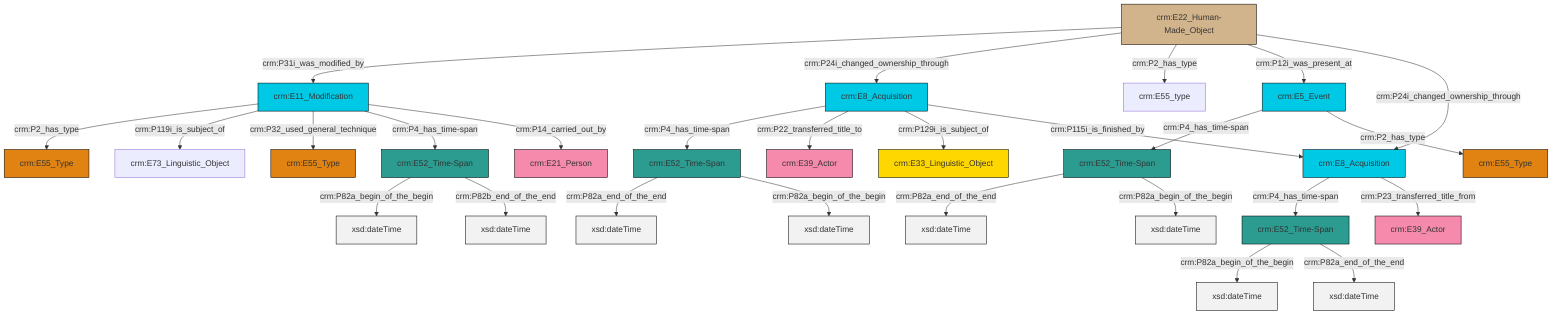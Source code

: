 graph TD
classDef Literal fill:#f2f2f2,stroke:#000000;
classDef CRM_Entity fill:#FFFFFF,stroke:#000000;
classDef Temporal_Entity fill:#00C9E6, stroke:#000000;
classDef Type fill:#E18312, stroke:#000000;
classDef Time-Span fill:#2C9C91, stroke:#000000;
classDef Appellation fill:#FFEB7F, stroke:#000000;
classDef Place fill:#008836, stroke:#000000;
classDef Persistent_Item fill:#B266B2, stroke:#000000;
classDef Conceptual_Object fill:#FFD700, stroke:#000000;
classDef Physical_Thing fill:#D2B48C, stroke:#000000;
classDef Actor fill:#f58aad, stroke:#000000;
classDef PC_Classes fill:#4ce600, stroke:#000000;
classDef Multi fill:#cccccc,stroke:#000000;

0["crm:E8_Acquisition"]:::Temporal_Entity -->|crm:P4_has_time-span| 1["crm:E52_Time-Span"]:::Time-Span
2["crm:E52_Time-Span"]:::Time-Span -->|crm:P82a_end_of_the_end| 3[xsd:dateTime]:::Literal
4["crm:E52_Time-Span"]:::Time-Span -->|crm:P82a_begin_of_the_begin| 5[xsd:dateTime]:::Literal
0["crm:E8_Acquisition"]:::Temporal_Entity -->|crm:P22_transferred_title_to| 16["crm:E39_Actor"]:::Actor
17["crm:E11_Modification"]:::Temporal_Entity -->|crm:P2_has_type| 6["crm:E55_Type"]:::Type
17["crm:E11_Modification"]:::Temporal_Entity -->|crm:P119i_is_subject_of| 12["crm:E73_Linguistic_Object"]:::Default
8["crm:E22_Human-Made_Object"]:::Physical_Thing -->|crm:P31i_was_modified_by| 17["crm:E11_Modification"]:::Temporal_Entity
14["crm:E52_Time-Span"]:::Time-Span -->|crm:P82a_begin_of_the_begin| 24[xsd:dateTime]:::Literal
8["crm:E22_Human-Made_Object"]:::Physical_Thing -->|crm:P24i_changed_ownership_through| 0["crm:E8_Acquisition"]:::Temporal_Entity
29["crm:E8_Acquisition"]:::Temporal_Entity -->|crm:P4_has_time-span| 14["crm:E52_Time-Span"]:::Time-Span
1["crm:E52_Time-Span"]:::Time-Span -->|crm:P82a_end_of_the_end| 33[xsd:dateTime]:::Literal
2["crm:E52_Time-Span"]:::Time-Span -->|crm:P82a_begin_of_the_begin| 34[xsd:dateTime]:::Literal
20["crm:E5_Event"]:::Temporal_Entity -->|crm:P4_has_time-span| 2["crm:E52_Time-Span"]:::Time-Span
17["crm:E11_Modification"]:::Temporal_Entity -->|crm:P32_used_general_technique| 31["crm:E55_Type"]:::Type
0["crm:E8_Acquisition"]:::Temporal_Entity -->|crm:P129i_is_subject_of| 27["crm:E33_Linguistic_Object"]:::Conceptual_Object
0["crm:E8_Acquisition"]:::Temporal_Entity -->|crm:P115i_is_finished_by| 29["crm:E8_Acquisition"]:::Temporal_Entity
17["crm:E11_Modification"]:::Temporal_Entity -->|crm:P4_has_time-span| 4["crm:E52_Time-Span"]:::Time-Span
8["crm:E22_Human-Made_Object"]:::Physical_Thing -->|crm:P2_has_type| 35["crm:E55_type"]:::Default
8["crm:E22_Human-Made_Object"]:::Physical_Thing -->|crm:P12i_was_present_at| 20["crm:E5_Event"]:::Temporal_Entity
14["crm:E52_Time-Span"]:::Time-Span -->|crm:P82a_end_of_the_end| 36[xsd:dateTime]:::Literal
20["crm:E5_Event"]:::Temporal_Entity -->|crm:P2_has_type| 10["crm:E55_Type"]:::Type
17["crm:E11_Modification"]:::Temporal_Entity -->|crm:P14_carried_out_by| 38["crm:E21_Person"]:::Actor
4["crm:E52_Time-Span"]:::Time-Span -->|crm:P82b_end_of_the_end| 40[xsd:dateTime]:::Literal
1["crm:E52_Time-Span"]:::Time-Span -->|crm:P82a_begin_of_the_begin| 42[xsd:dateTime]:::Literal
8["crm:E22_Human-Made_Object"]:::Physical_Thing -->|crm:P24i_changed_ownership_through| 29["crm:E8_Acquisition"]:::Temporal_Entity
29["crm:E8_Acquisition"]:::Temporal_Entity -->|crm:P23_transferred_title_from| 18["crm:E39_Actor"]:::Actor